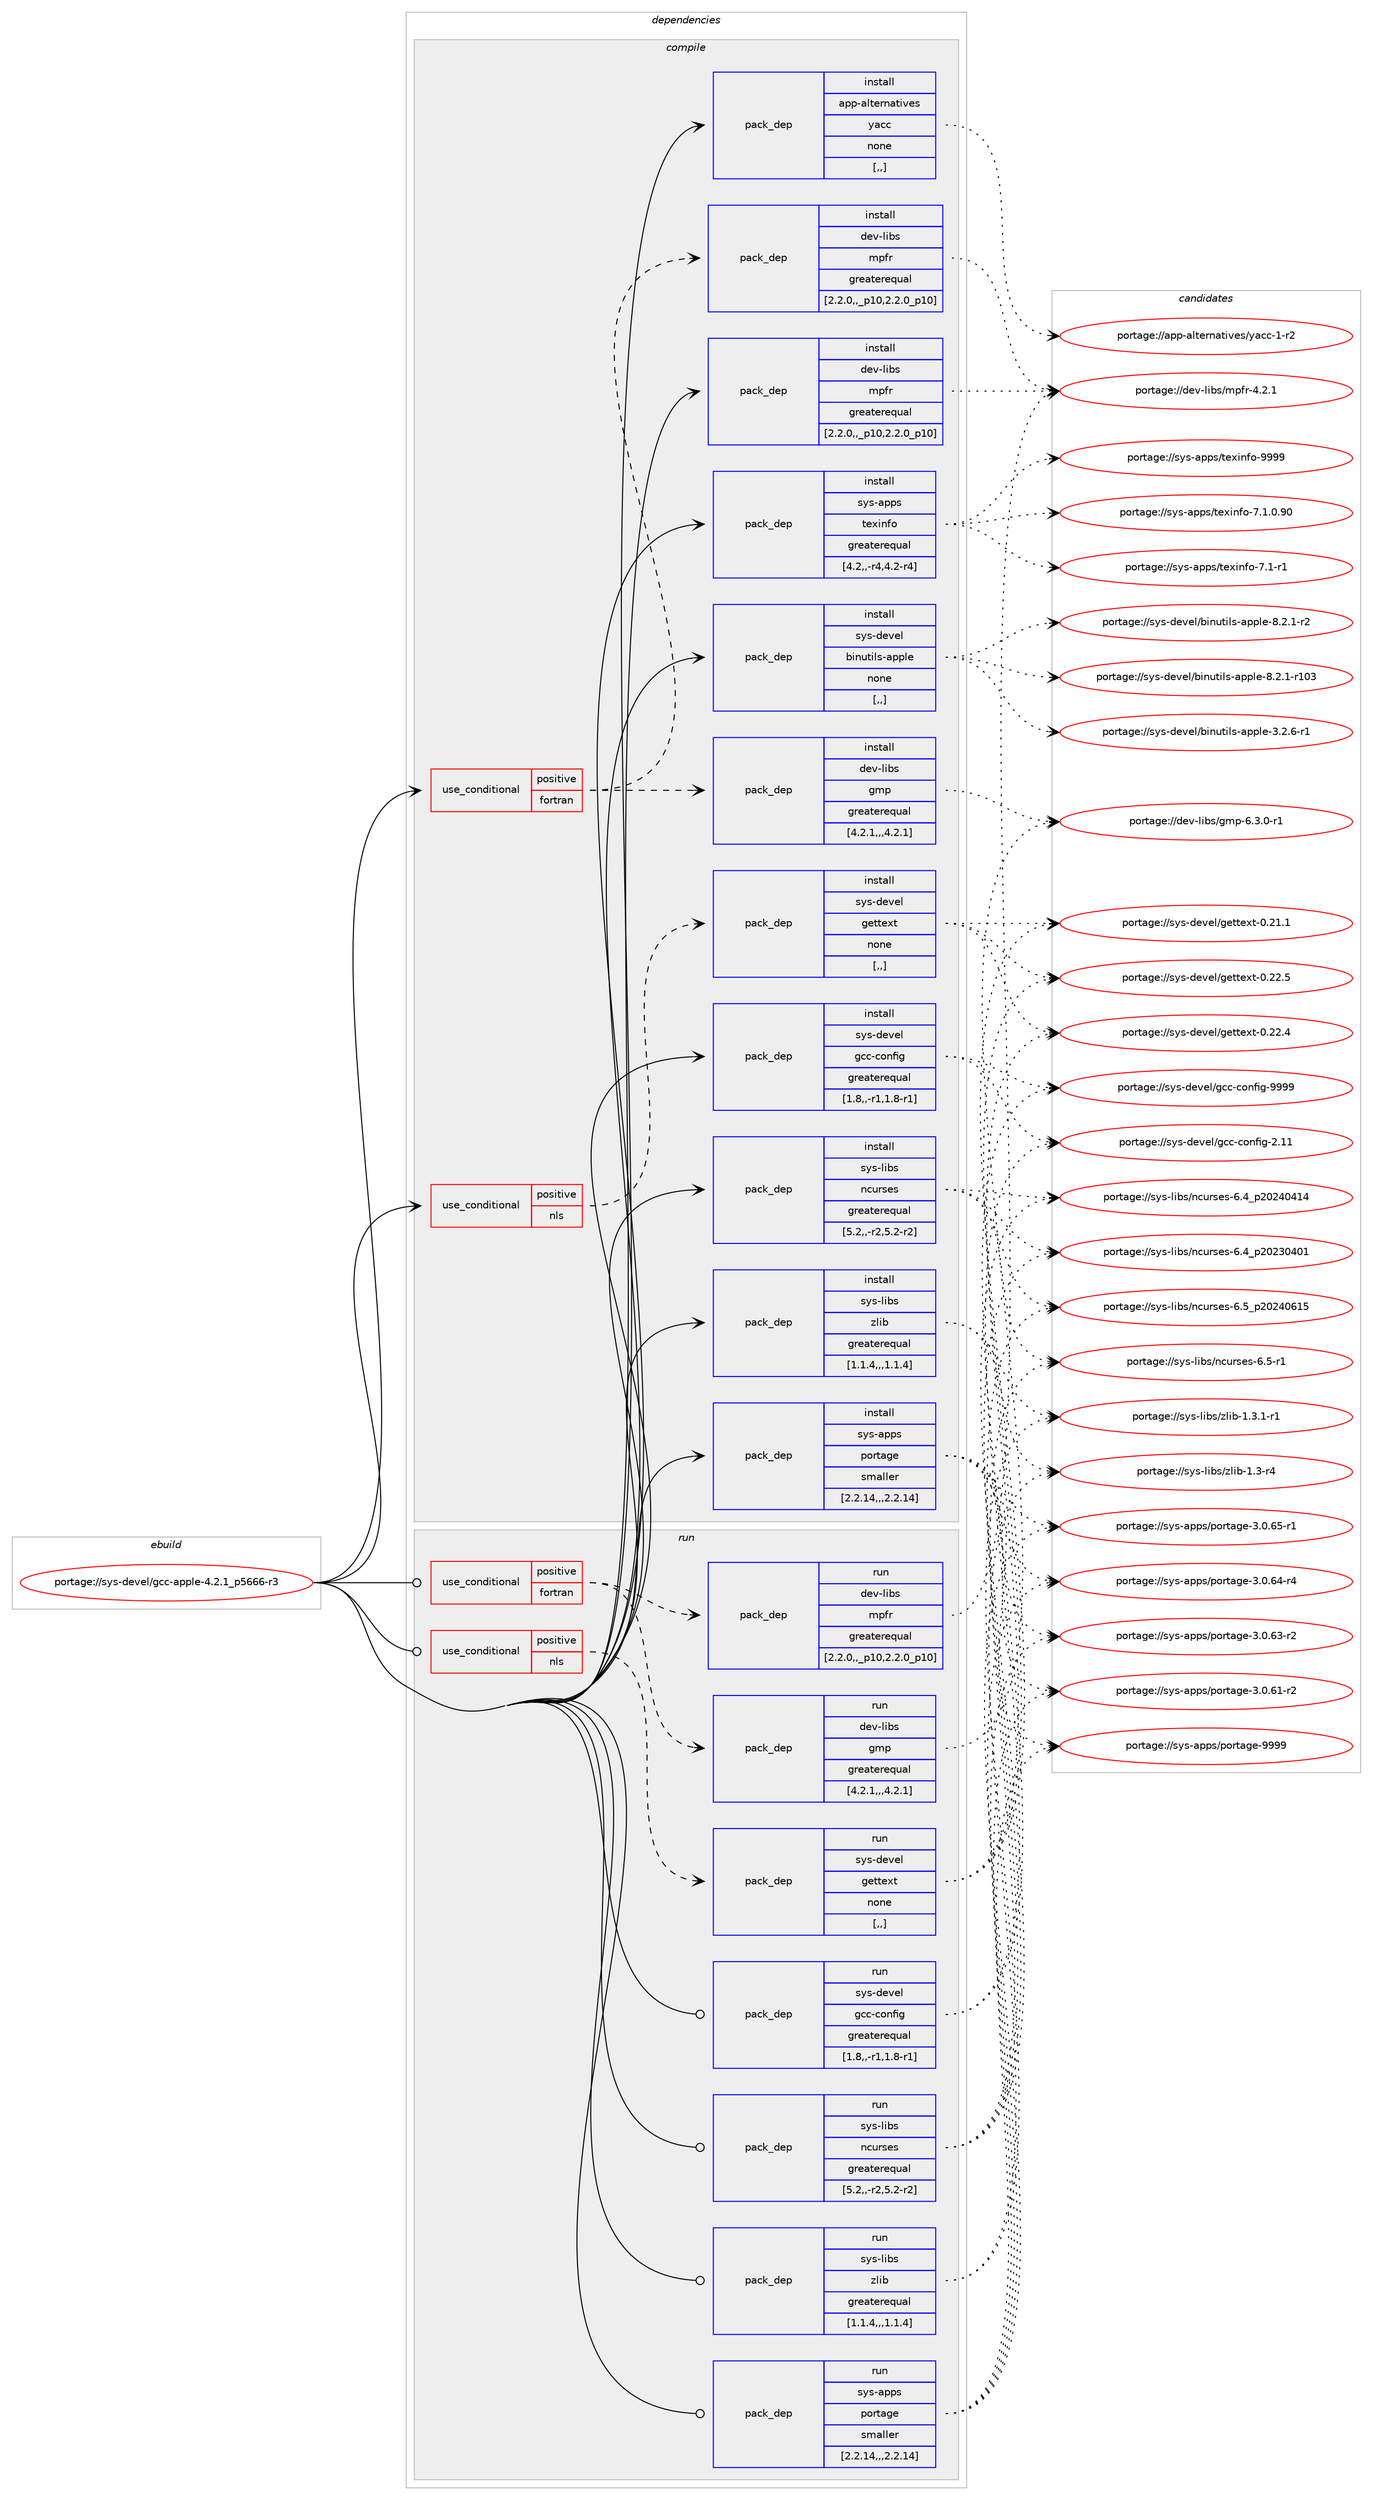 digraph prolog {

# *************
# Graph options
# *************

newrank=true;
concentrate=true;
compound=true;
graph [rankdir=LR,fontname=Helvetica,fontsize=10,ranksep=1.5];#, ranksep=2.5, nodesep=0.2];
edge  [arrowhead=vee];
node  [fontname=Helvetica,fontsize=10];

# **********
# The ebuild
# **********

subgraph cluster_leftcol {
color=gray;
rank=same;
label=<<i>ebuild</i>>;
id [label="portage://sys-devel/gcc-apple-4.2.1_p5666-r3", color=red, width=4, href="../sys-devel/gcc-apple-4.2.1_p5666-r3.svg"];
}

# ****************
# The dependencies
# ****************

subgraph cluster_midcol {
color=gray;
label=<<i>dependencies</i>>;
subgraph cluster_compile {
fillcolor="#eeeeee";
style=filled;
label=<<i>compile</i>>;
subgraph cond115146 {
dependency431949 [label=<<TABLE BORDER="0" CELLBORDER="1" CELLSPACING="0" CELLPADDING="4"><TR><TD ROWSPAN="3" CELLPADDING="10">use_conditional</TD></TR><TR><TD>positive</TD></TR><TR><TD>fortran</TD></TR></TABLE>>, shape=none, color=red];
subgraph pack313852 {
dependency431950 [label=<<TABLE BORDER="0" CELLBORDER="1" CELLSPACING="0" CELLPADDING="4" WIDTH="220"><TR><TD ROWSPAN="6" CELLPADDING="30">pack_dep</TD></TR><TR><TD WIDTH="110">install</TD></TR><TR><TD>dev-libs</TD></TR><TR><TD>gmp</TD></TR><TR><TD>greaterequal</TD></TR><TR><TD>[4.2.1,,,4.2.1]</TD></TR></TABLE>>, shape=none, color=blue];
}
dependency431949:e -> dependency431950:w [weight=20,style="dashed",arrowhead="vee"];
subgraph pack313853 {
dependency431951 [label=<<TABLE BORDER="0" CELLBORDER="1" CELLSPACING="0" CELLPADDING="4" WIDTH="220"><TR><TD ROWSPAN="6" CELLPADDING="30">pack_dep</TD></TR><TR><TD WIDTH="110">install</TD></TR><TR><TD>dev-libs</TD></TR><TR><TD>mpfr</TD></TR><TR><TD>greaterequal</TD></TR><TR><TD>[2.2.0,,_p10,2.2.0_p10]</TD></TR></TABLE>>, shape=none, color=blue];
}
dependency431949:e -> dependency431951:w [weight=20,style="dashed",arrowhead="vee"];
}
id:e -> dependency431949:w [weight=20,style="solid",arrowhead="vee"];
subgraph cond115147 {
dependency431952 [label=<<TABLE BORDER="0" CELLBORDER="1" CELLSPACING="0" CELLPADDING="4"><TR><TD ROWSPAN="3" CELLPADDING="10">use_conditional</TD></TR><TR><TD>positive</TD></TR><TR><TD>nls</TD></TR></TABLE>>, shape=none, color=red];
subgraph pack313854 {
dependency431953 [label=<<TABLE BORDER="0" CELLBORDER="1" CELLSPACING="0" CELLPADDING="4" WIDTH="220"><TR><TD ROWSPAN="6" CELLPADDING="30">pack_dep</TD></TR><TR><TD WIDTH="110">install</TD></TR><TR><TD>sys-devel</TD></TR><TR><TD>gettext</TD></TR><TR><TD>none</TD></TR><TR><TD>[,,]</TD></TR></TABLE>>, shape=none, color=blue];
}
dependency431952:e -> dependency431953:w [weight=20,style="dashed",arrowhead="vee"];
}
id:e -> dependency431952:w [weight=20,style="solid",arrowhead="vee"];
subgraph pack313855 {
dependency431954 [label=<<TABLE BORDER="0" CELLBORDER="1" CELLSPACING="0" CELLPADDING="4" WIDTH="220"><TR><TD ROWSPAN="6" CELLPADDING="30">pack_dep</TD></TR><TR><TD WIDTH="110">install</TD></TR><TR><TD>app-alternatives</TD></TR><TR><TD>yacc</TD></TR><TR><TD>none</TD></TR><TR><TD>[,,]</TD></TR></TABLE>>, shape=none, color=blue];
}
id:e -> dependency431954:w [weight=20,style="solid",arrowhead="vee"];
subgraph pack313856 {
dependency431955 [label=<<TABLE BORDER="0" CELLBORDER="1" CELLSPACING="0" CELLPADDING="4" WIDTH="220"><TR><TD ROWSPAN="6" CELLPADDING="30">pack_dep</TD></TR><TR><TD WIDTH="110">install</TD></TR><TR><TD>dev-libs</TD></TR><TR><TD>mpfr</TD></TR><TR><TD>greaterequal</TD></TR><TR><TD>[2.2.0,,_p10,2.2.0_p10]</TD></TR></TABLE>>, shape=none, color=blue];
}
id:e -> dependency431955:w [weight=20,style="solid",arrowhead="vee"];
subgraph pack313857 {
dependency431956 [label=<<TABLE BORDER="0" CELLBORDER="1" CELLSPACING="0" CELLPADDING="4" WIDTH="220"><TR><TD ROWSPAN="6" CELLPADDING="30">pack_dep</TD></TR><TR><TD WIDTH="110">install</TD></TR><TR><TD>sys-apps</TD></TR><TR><TD>texinfo</TD></TR><TR><TD>greaterequal</TD></TR><TR><TD>[4.2,,-r4,4.2-r4]</TD></TR></TABLE>>, shape=none, color=blue];
}
id:e -> dependency431956:w [weight=20,style="solid",arrowhead="vee"];
subgraph pack313858 {
dependency431957 [label=<<TABLE BORDER="0" CELLBORDER="1" CELLSPACING="0" CELLPADDING="4" WIDTH="220"><TR><TD ROWSPAN="6" CELLPADDING="30">pack_dep</TD></TR><TR><TD WIDTH="110">install</TD></TR><TR><TD>sys-devel</TD></TR><TR><TD>binutils-apple</TD></TR><TR><TD>none</TD></TR><TR><TD>[,,]</TD></TR></TABLE>>, shape=none, color=blue];
}
id:e -> dependency431957:w [weight=20,style="solid",arrowhead="vee"];
subgraph pack313859 {
dependency431958 [label=<<TABLE BORDER="0" CELLBORDER="1" CELLSPACING="0" CELLPADDING="4" WIDTH="220"><TR><TD ROWSPAN="6" CELLPADDING="30">pack_dep</TD></TR><TR><TD WIDTH="110">install</TD></TR><TR><TD>sys-devel</TD></TR><TR><TD>gcc-config</TD></TR><TR><TD>greaterequal</TD></TR><TR><TD>[1.8,,-r1,1.8-r1]</TD></TR></TABLE>>, shape=none, color=blue];
}
id:e -> dependency431958:w [weight=20,style="solid",arrowhead="vee"];
subgraph pack313860 {
dependency431959 [label=<<TABLE BORDER="0" CELLBORDER="1" CELLSPACING="0" CELLPADDING="4" WIDTH="220"><TR><TD ROWSPAN="6" CELLPADDING="30">pack_dep</TD></TR><TR><TD WIDTH="110">install</TD></TR><TR><TD>sys-libs</TD></TR><TR><TD>ncurses</TD></TR><TR><TD>greaterequal</TD></TR><TR><TD>[5.2,,-r2,5.2-r2]</TD></TR></TABLE>>, shape=none, color=blue];
}
id:e -> dependency431959:w [weight=20,style="solid",arrowhead="vee"];
subgraph pack313861 {
dependency431960 [label=<<TABLE BORDER="0" CELLBORDER="1" CELLSPACING="0" CELLPADDING="4" WIDTH="220"><TR><TD ROWSPAN="6" CELLPADDING="30">pack_dep</TD></TR><TR><TD WIDTH="110">install</TD></TR><TR><TD>sys-libs</TD></TR><TR><TD>zlib</TD></TR><TR><TD>greaterequal</TD></TR><TR><TD>[1.1.4,,,1.1.4]</TD></TR></TABLE>>, shape=none, color=blue];
}
id:e -> dependency431960:w [weight=20,style="solid",arrowhead="vee"];
subgraph pack313862 {
dependency431961 [label=<<TABLE BORDER="0" CELLBORDER="1" CELLSPACING="0" CELLPADDING="4" WIDTH="220"><TR><TD ROWSPAN="6" CELLPADDING="30">pack_dep</TD></TR><TR><TD WIDTH="110">install</TD></TR><TR><TD>sys-apps</TD></TR><TR><TD>portage</TD></TR><TR><TD>smaller</TD></TR><TR><TD>[2.2.14,,,2.2.14]</TD></TR></TABLE>>, shape=none, color=blue];
}
id:e -> dependency431961:w [weight=20,style="solid",arrowhead="vee"];
}
subgraph cluster_compileandrun {
fillcolor="#eeeeee";
style=filled;
label=<<i>compile and run</i>>;
}
subgraph cluster_run {
fillcolor="#eeeeee";
style=filled;
label=<<i>run</i>>;
subgraph cond115148 {
dependency431962 [label=<<TABLE BORDER="0" CELLBORDER="1" CELLSPACING="0" CELLPADDING="4"><TR><TD ROWSPAN="3" CELLPADDING="10">use_conditional</TD></TR><TR><TD>positive</TD></TR><TR><TD>fortran</TD></TR></TABLE>>, shape=none, color=red];
subgraph pack313863 {
dependency431963 [label=<<TABLE BORDER="0" CELLBORDER="1" CELLSPACING="0" CELLPADDING="4" WIDTH="220"><TR><TD ROWSPAN="6" CELLPADDING="30">pack_dep</TD></TR><TR><TD WIDTH="110">run</TD></TR><TR><TD>dev-libs</TD></TR><TR><TD>gmp</TD></TR><TR><TD>greaterequal</TD></TR><TR><TD>[4.2.1,,,4.2.1]</TD></TR></TABLE>>, shape=none, color=blue];
}
dependency431962:e -> dependency431963:w [weight=20,style="dashed",arrowhead="vee"];
subgraph pack313864 {
dependency431964 [label=<<TABLE BORDER="0" CELLBORDER="1" CELLSPACING="0" CELLPADDING="4" WIDTH="220"><TR><TD ROWSPAN="6" CELLPADDING="30">pack_dep</TD></TR><TR><TD WIDTH="110">run</TD></TR><TR><TD>dev-libs</TD></TR><TR><TD>mpfr</TD></TR><TR><TD>greaterequal</TD></TR><TR><TD>[2.2.0,,_p10,2.2.0_p10]</TD></TR></TABLE>>, shape=none, color=blue];
}
dependency431962:e -> dependency431964:w [weight=20,style="dashed",arrowhead="vee"];
}
id:e -> dependency431962:w [weight=20,style="solid",arrowhead="odot"];
subgraph cond115149 {
dependency431965 [label=<<TABLE BORDER="0" CELLBORDER="1" CELLSPACING="0" CELLPADDING="4"><TR><TD ROWSPAN="3" CELLPADDING="10">use_conditional</TD></TR><TR><TD>positive</TD></TR><TR><TD>nls</TD></TR></TABLE>>, shape=none, color=red];
subgraph pack313865 {
dependency431966 [label=<<TABLE BORDER="0" CELLBORDER="1" CELLSPACING="0" CELLPADDING="4" WIDTH="220"><TR><TD ROWSPAN="6" CELLPADDING="30">pack_dep</TD></TR><TR><TD WIDTH="110">run</TD></TR><TR><TD>sys-devel</TD></TR><TR><TD>gettext</TD></TR><TR><TD>none</TD></TR><TR><TD>[,,]</TD></TR></TABLE>>, shape=none, color=blue];
}
dependency431965:e -> dependency431966:w [weight=20,style="dashed",arrowhead="vee"];
}
id:e -> dependency431965:w [weight=20,style="solid",arrowhead="odot"];
subgraph pack313866 {
dependency431967 [label=<<TABLE BORDER="0" CELLBORDER="1" CELLSPACING="0" CELLPADDING="4" WIDTH="220"><TR><TD ROWSPAN="6" CELLPADDING="30">pack_dep</TD></TR><TR><TD WIDTH="110">run</TD></TR><TR><TD>sys-devel</TD></TR><TR><TD>gcc-config</TD></TR><TR><TD>greaterequal</TD></TR><TR><TD>[1.8,,-r1,1.8-r1]</TD></TR></TABLE>>, shape=none, color=blue];
}
id:e -> dependency431967:w [weight=20,style="solid",arrowhead="odot"];
subgraph pack313867 {
dependency431968 [label=<<TABLE BORDER="0" CELLBORDER="1" CELLSPACING="0" CELLPADDING="4" WIDTH="220"><TR><TD ROWSPAN="6" CELLPADDING="30">pack_dep</TD></TR><TR><TD WIDTH="110">run</TD></TR><TR><TD>sys-libs</TD></TR><TR><TD>ncurses</TD></TR><TR><TD>greaterequal</TD></TR><TR><TD>[5.2,,-r2,5.2-r2]</TD></TR></TABLE>>, shape=none, color=blue];
}
id:e -> dependency431968:w [weight=20,style="solid",arrowhead="odot"];
subgraph pack313868 {
dependency431969 [label=<<TABLE BORDER="0" CELLBORDER="1" CELLSPACING="0" CELLPADDING="4" WIDTH="220"><TR><TD ROWSPAN="6" CELLPADDING="30">pack_dep</TD></TR><TR><TD WIDTH="110">run</TD></TR><TR><TD>sys-libs</TD></TR><TR><TD>zlib</TD></TR><TR><TD>greaterequal</TD></TR><TR><TD>[1.1.4,,,1.1.4]</TD></TR></TABLE>>, shape=none, color=blue];
}
id:e -> dependency431969:w [weight=20,style="solid",arrowhead="odot"];
subgraph pack313869 {
dependency431970 [label=<<TABLE BORDER="0" CELLBORDER="1" CELLSPACING="0" CELLPADDING="4" WIDTH="220"><TR><TD ROWSPAN="6" CELLPADDING="30">pack_dep</TD></TR><TR><TD WIDTH="110">run</TD></TR><TR><TD>sys-apps</TD></TR><TR><TD>portage</TD></TR><TR><TD>smaller</TD></TR><TR><TD>[2.2.14,,,2.2.14]</TD></TR></TABLE>>, shape=none, color=blue];
}
id:e -> dependency431970:w [weight=20,style="solid",arrowhead="odot"];
}
}

# **************
# The candidates
# **************

subgraph cluster_choices {
rank=same;
color=gray;
label=<<i>candidates</i>>;

subgraph choice313852 {
color=black;
nodesep=1;
choice1001011184510810598115471031091124554465146484511449 [label="portage://dev-libs/gmp-6.3.0-r1", color=red, width=4,href="../dev-libs/gmp-6.3.0-r1.svg"];
dependency431950:e -> choice1001011184510810598115471031091124554465146484511449:w [style=dotted,weight="100"];
}
subgraph choice313853 {
color=black;
nodesep=1;
choice100101118451081059811547109112102114455246504649 [label="portage://dev-libs/mpfr-4.2.1", color=red, width=4,href="../dev-libs/mpfr-4.2.1.svg"];
dependency431951:e -> choice100101118451081059811547109112102114455246504649:w [style=dotted,weight="100"];
}
subgraph choice313854 {
color=black;
nodesep=1;
choice115121115451001011181011084710310111611610112011645484650504653 [label="portage://sys-devel/gettext-0.22.5", color=red, width=4,href="../sys-devel/gettext-0.22.5.svg"];
choice115121115451001011181011084710310111611610112011645484650504652 [label="portage://sys-devel/gettext-0.22.4", color=red, width=4,href="../sys-devel/gettext-0.22.4.svg"];
choice115121115451001011181011084710310111611610112011645484650494649 [label="portage://sys-devel/gettext-0.21.1", color=red, width=4,href="../sys-devel/gettext-0.21.1.svg"];
dependency431953:e -> choice115121115451001011181011084710310111611610112011645484650504653:w [style=dotted,weight="100"];
dependency431953:e -> choice115121115451001011181011084710310111611610112011645484650504652:w [style=dotted,weight="100"];
dependency431953:e -> choice115121115451001011181011084710310111611610112011645484650494649:w [style=dotted,weight="100"];
}
subgraph choice313855 {
color=black;
nodesep=1;
choice971121124597108116101114110971161051181011154712197999945494511450 [label="portage://app-alternatives/yacc-1-r2", color=red, width=4,href="../app-alternatives/yacc-1-r2.svg"];
dependency431954:e -> choice971121124597108116101114110971161051181011154712197999945494511450:w [style=dotted,weight="100"];
}
subgraph choice313856 {
color=black;
nodesep=1;
choice100101118451081059811547109112102114455246504649 [label="portage://dev-libs/mpfr-4.2.1", color=red, width=4,href="../dev-libs/mpfr-4.2.1.svg"];
dependency431955:e -> choice100101118451081059811547109112102114455246504649:w [style=dotted,weight="100"];
}
subgraph choice313857 {
color=black;
nodesep=1;
choice1151211154597112112115471161011201051101021114557575757 [label="portage://sys-apps/texinfo-9999", color=red, width=4,href="../sys-apps/texinfo-9999.svg"];
choice115121115459711211211547116101120105110102111455546494648465748 [label="portage://sys-apps/texinfo-7.1.0.90", color=red, width=4,href="../sys-apps/texinfo-7.1.0.90.svg"];
choice115121115459711211211547116101120105110102111455546494511449 [label="portage://sys-apps/texinfo-7.1-r1", color=red, width=4,href="../sys-apps/texinfo-7.1-r1.svg"];
dependency431956:e -> choice1151211154597112112115471161011201051101021114557575757:w [style=dotted,weight="100"];
dependency431956:e -> choice115121115459711211211547116101120105110102111455546494648465748:w [style=dotted,weight="100"];
dependency431956:e -> choice115121115459711211211547116101120105110102111455546494511449:w [style=dotted,weight="100"];
}
subgraph choice313858 {
color=black;
nodesep=1;
choice11512111545100101118101108479810511011711610510811545971121121081014556465046494511450 [label="portage://sys-devel/binutils-apple-8.2.1-r2", color=red, width=4,href="../sys-devel/binutils-apple-8.2.1-r2.svg"];
choice115121115451001011181011084798105110117116105108115459711211210810145564650464945114494851 [label="portage://sys-devel/binutils-apple-8.2.1-r103", color=red, width=4,href="../sys-devel/binutils-apple-8.2.1-r103.svg"];
choice11512111545100101118101108479810511011711610510811545971121121081014551465046544511449 [label="portage://sys-devel/binutils-apple-3.2.6-r1", color=red, width=4,href="../sys-devel/binutils-apple-3.2.6-r1.svg"];
dependency431957:e -> choice11512111545100101118101108479810511011711610510811545971121121081014556465046494511450:w [style=dotted,weight="100"];
dependency431957:e -> choice115121115451001011181011084798105110117116105108115459711211210810145564650464945114494851:w [style=dotted,weight="100"];
dependency431957:e -> choice11512111545100101118101108479810511011711610510811545971121121081014551465046544511449:w [style=dotted,weight="100"];
}
subgraph choice313859 {
color=black;
nodesep=1;
choice1151211154510010111810110847103999945991111101021051034557575757 [label="portage://sys-devel/gcc-config-9999", color=red, width=4,href="../sys-devel/gcc-config-9999.svg"];
choice1151211154510010111810110847103999945991111101021051034550464949 [label="portage://sys-devel/gcc-config-2.11", color=red, width=4,href="../sys-devel/gcc-config-2.11.svg"];
dependency431958:e -> choice1151211154510010111810110847103999945991111101021051034557575757:w [style=dotted,weight="100"];
dependency431958:e -> choice1151211154510010111810110847103999945991111101021051034550464949:w [style=dotted,weight="100"];
}
subgraph choice313860 {
color=black;
nodesep=1;
choice1151211154510810598115471109911711411510111545544653951125048505248544953 [label="portage://sys-libs/ncurses-6.5_p20240615", color=red, width=4,href="../sys-libs/ncurses-6.5_p20240615.svg"];
choice11512111545108105981154711099117114115101115455446534511449 [label="portage://sys-libs/ncurses-6.5-r1", color=red, width=4,href="../sys-libs/ncurses-6.5-r1.svg"];
choice1151211154510810598115471109911711411510111545544652951125048505248524952 [label="portage://sys-libs/ncurses-6.4_p20240414", color=red, width=4,href="../sys-libs/ncurses-6.4_p20240414.svg"];
choice1151211154510810598115471109911711411510111545544652951125048505148524849 [label="portage://sys-libs/ncurses-6.4_p20230401", color=red, width=4,href="../sys-libs/ncurses-6.4_p20230401.svg"];
dependency431959:e -> choice1151211154510810598115471109911711411510111545544653951125048505248544953:w [style=dotted,weight="100"];
dependency431959:e -> choice11512111545108105981154711099117114115101115455446534511449:w [style=dotted,weight="100"];
dependency431959:e -> choice1151211154510810598115471109911711411510111545544652951125048505248524952:w [style=dotted,weight="100"];
dependency431959:e -> choice1151211154510810598115471109911711411510111545544652951125048505148524849:w [style=dotted,weight="100"];
}
subgraph choice313861 {
color=black;
nodesep=1;
choice115121115451081059811547122108105984549465146494511449 [label="portage://sys-libs/zlib-1.3.1-r1", color=red, width=4,href="../sys-libs/zlib-1.3.1-r1.svg"];
choice11512111545108105981154712210810598454946514511452 [label="portage://sys-libs/zlib-1.3-r4", color=red, width=4,href="../sys-libs/zlib-1.3-r4.svg"];
dependency431960:e -> choice115121115451081059811547122108105984549465146494511449:w [style=dotted,weight="100"];
dependency431960:e -> choice11512111545108105981154712210810598454946514511452:w [style=dotted,weight="100"];
}
subgraph choice313862 {
color=black;
nodesep=1;
choice115121115459711211211547112111114116971031014557575757 [label="portage://sys-apps/portage-9999", color=red, width=4,href="../sys-apps/portage-9999.svg"];
choice11512111545971121121154711211111411697103101455146484654534511449 [label="portage://sys-apps/portage-3.0.65-r1", color=red, width=4,href="../sys-apps/portage-3.0.65-r1.svg"];
choice11512111545971121121154711211111411697103101455146484654524511452 [label="portage://sys-apps/portage-3.0.64-r4", color=red, width=4,href="../sys-apps/portage-3.0.64-r4.svg"];
choice11512111545971121121154711211111411697103101455146484654514511450 [label="portage://sys-apps/portage-3.0.63-r2", color=red, width=4,href="../sys-apps/portage-3.0.63-r2.svg"];
choice11512111545971121121154711211111411697103101455146484654494511450 [label="portage://sys-apps/portage-3.0.61-r2", color=red, width=4,href="../sys-apps/portage-3.0.61-r2.svg"];
dependency431961:e -> choice115121115459711211211547112111114116971031014557575757:w [style=dotted,weight="100"];
dependency431961:e -> choice11512111545971121121154711211111411697103101455146484654534511449:w [style=dotted,weight="100"];
dependency431961:e -> choice11512111545971121121154711211111411697103101455146484654524511452:w [style=dotted,weight="100"];
dependency431961:e -> choice11512111545971121121154711211111411697103101455146484654514511450:w [style=dotted,weight="100"];
dependency431961:e -> choice11512111545971121121154711211111411697103101455146484654494511450:w [style=dotted,weight="100"];
}
subgraph choice313863 {
color=black;
nodesep=1;
choice1001011184510810598115471031091124554465146484511449 [label="portage://dev-libs/gmp-6.3.0-r1", color=red, width=4,href="../dev-libs/gmp-6.3.0-r1.svg"];
dependency431963:e -> choice1001011184510810598115471031091124554465146484511449:w [style=dotted,weight="100"];
}
subgraph choice313864 {
color=black;
nodesep=1;
choice100101118451081059811547109112102114455246504649 [label="portage://dev-libs/mpfr-4.2.1", color=red, width=4,href="../dev-libs/mpfr-4.2.1.svg"];
dependency431964:e -> choice100101118451081059811547109112102114455246504649:w [style=dotted,weight="100"];
}
subgraph choice313865 {
color=black;
nodesep=1;
choice115121115451001011181011084710310111611610112011645484650504653 [label="portage://sys-devel/gettext-0.22.5", color=red, width=4,href="../sys-devel/gettext-0.22.5.svg"];
choice115121115451001011181011084710310111611610112011645484650504652 [label="portage://sys-devel/gettext-0.22.4", color=red, width=4,href="../sys-devel/gettext-0.22.4.svg"];
choice115121115451001011181011084710310111611610112011645484650494649 [label="portage://sys-devel/gettext-0.21.1", color=red, width=4,href="../sys-devel/gettext-0.21.1.svg"];
dependency431966:e -> choice115121115451001011181011084710310111611610112011645484650504653:w [style=dotted,weight="100"];
dependency431966:e -> choice115121115451001011181011084710310111611610112011645484650504652:w [style=dotted,weight="100"];
dependency431966:e -> choice115121115451001011181011084710310111611610112011645484650494649:w [style=dotted,weight="100"];
}
subgraph choice313866 {
color=black;
nodesep=1;
choice1151211154510010111810110847103999945991111101021051034557575757 [label="portage://sys-devel/gcc-config-9999", color=red, width=4,href="../sys-devel/gcc-config-9999.svg"];
choice1151211154510010111810110847103999945991111101021051034550464949 [label="portage://sys-devel/gcc-config-2.11", color=red, width=4,href="../sys-devel/gcc-config-2.11.svg"];
dependency431967:e -> choice1151211154510010111810110847103999945991111101021051034557575757:w [style=dotted,weight="100"];
dependency431967:e -> choice1151211154510010111810110847103999945991111101021051034550464949:w [style=dotted,weight="100"];
}
subgraph choice313867 {
color=black;
nodesep=1;
choice1151211154510810598115471109911711411510111545544653951125048505248544953 [label="portage://sys-libs/ncurses-6.5_p20240615", color=red, width=4,href="../sys-libs/ncurses-6.5_p20240615.svg"];
choice11512111545108105981154711099117114115101115455446534511449 [label="portage://sys-libs/ncurses-6.5-r1", color=red, width=4,href="../sys-libs/ncurses-6.5-r1.svg"];
choice1151211154510810598115471109911711411510111545544652951125048505248524952 [label="portage://sys-libs/ncurses-6.4_p20240414", color=red, width=4,href="../sys-libs/ncurses-6.4_p20240414.svg"];
choice1151211154510810598115471109911711411510111545544652951125048505148524849 [label="portage://sys-libs/ncurses-6.4_p20230401", color=red, width=4,href="../sys-libs/ncurses-6.4_p20230401.svg"];
dependency431968:e -> choice1151211154510810598115471109911711411510111545544653951125048505248544953:w [style=dotted,weight="100"];
dependency431968:e -> choice11512111545108105981154711099117114115101115455446534511449:w [style=dotted,weight="100"];
dependency431968:e -> choice1151211154510810598115471109911711411510111545544652951125048505248524952:w [style=dotted,weight="100"];
dependency431968:e -> choice1151211154510810598115471109911711411510111545544652951125048505148524849:w [style=dotted,weight="100"];
}
subgraph choice313868 {
color=black;
nodesep=1;
choice115121115451081059811547122108105984549465146494511449 [label="portage://sys-libs/zlib-1.3.1-r1", color=red, width=4,href="../sys-libs/zlib-1.3.1-r1.svg"];
choice11512111545108105981154712210810598454946514511452 [label="portage://sys-libs/zlib-1.3-r4", color=red, width=4,href="../sys-libs/zlib-1.3-r4.svg"];
dependency431969:e -> choice115121115451081059811547122108105984549465146494511449:w [style=dotted,weight="100"];
dependency431969:e -> choice11512111545108105981154712210810598454946514511452:w [style=dotted,weight="100"];
}
subgraph choice313869 {
color=black;
nodesep=1;
choice115121115459711211211547112111114116971031014557575757 [label="portage://sys-apps/portage-9999", color=red, width=4,href="../sys-apps/portage-9999.svg"];
choice11512111545971121121154711211111411697103101455146484654534511449 [label="portage://sys-apps/portage-3.0.65-r1", color=red, width=4,href="../sys-apps/portage-3.0.65-r1.svg"];
choice11512111545971121121154711211111411697103101455146484654524511452 [label="portage://sys-apps/portage-3.0.64-r4", color=red, width=4,href="../sys-apps/portage-3.0.64-r4.svg"];
choice11512111545971121121154711211111411697103101455146484654514511450 [label="portage://sys-apps/portage-3.0.63-r2", color=red, width=4,href="../sys-apps/portage-3.0.63-r2.svg"];
choice11512111545971121121154711211111411697103101455146484654494511450 [label="portage://sys-apps/portage-3.0.61-r2", color=red, width=4,href="../sys-apps/portage-3.0.61-r2.svg"];
dependency431970:e -> choice115121115459711211211547112111114116971031014557575757:w [style=dotted,weight="100"];
dependency431970:e -> choice11512111545971121121154711211111411697103101455146484654534511449:w [style=dotted,weight="100"];
dependency431970:e -> choice11512111545971121121154711211111411697103101455146484654524511452:w [style=dotted,weight="100"];
dependency431970:e -> choice11512111545971121121154711211111411697103101455146484654514511450:w [style=dotted,weight="100"];
dependency431970:e -> choice11512111545971121121154711211111411697103101455146484654494511450:w [style=dotted,weight="100"];
}
}

}
